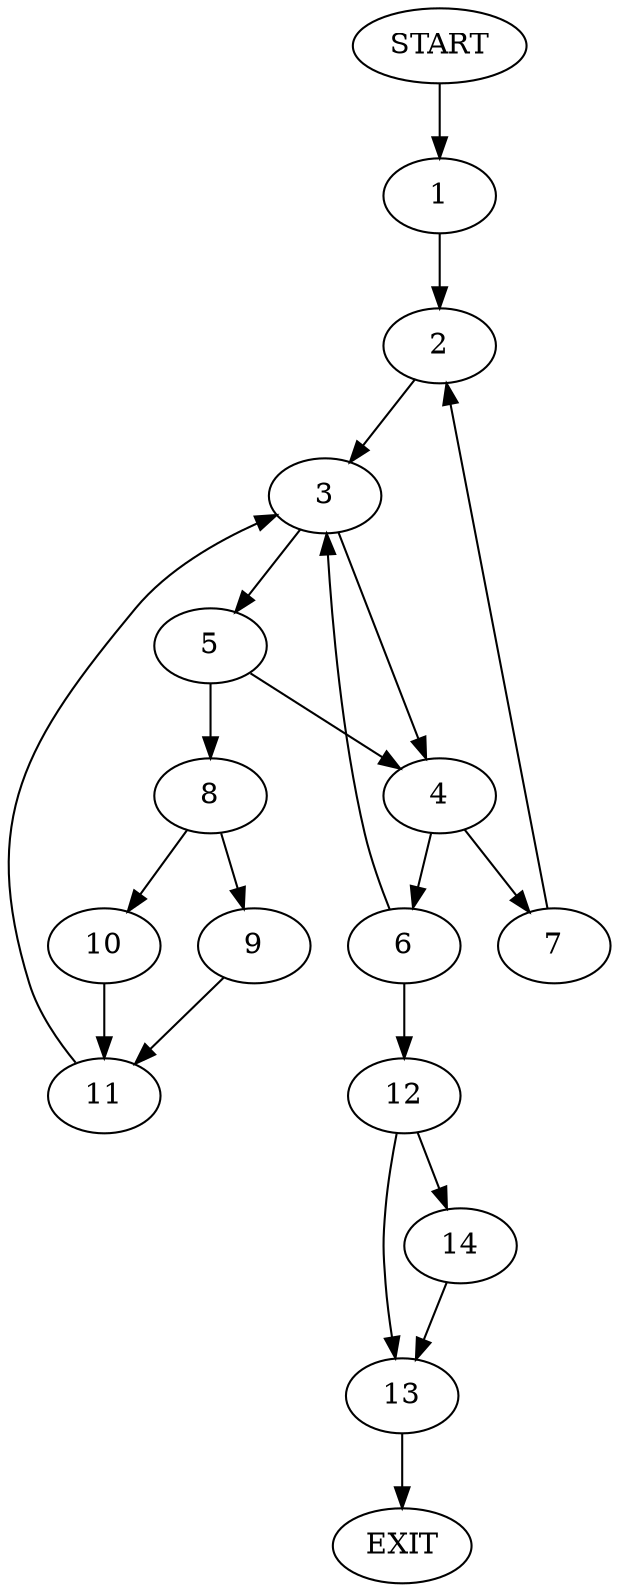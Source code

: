 digraph {
0 [label="START"]
15 [label="EXIT"]
0 -> 1
1 -> 2
2 -> 3
3 -> 4
3 -> 5
4 -> 6
4 -> 7
5 -> 4
5 -> 8
8 -> 9
8 -> 10
10 -> 11
9 -> 11
11 -> 3
7 -> 2
6 -> 3
6 -> 12
12 -> 13
12 -> 14
14 -> 13
13 -> 15
}
